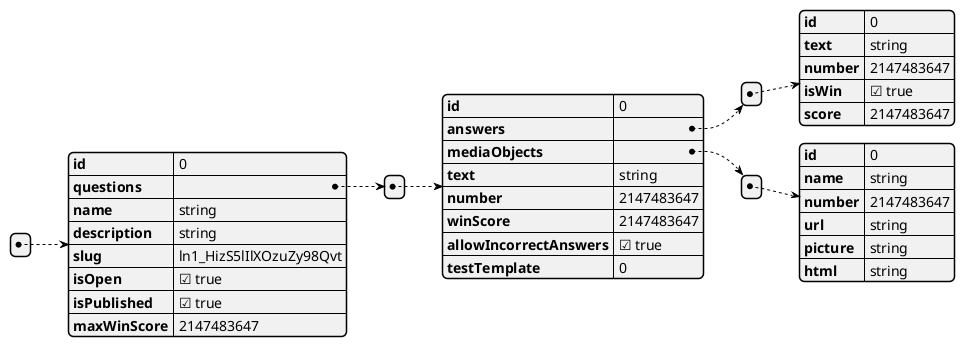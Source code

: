 @startjson
[
  {
    "id": 0,
    "questions": [
      {
        "id": 0,
        "answers": [
          {
            "id": 0,
            "text": "string",
            "number": 2147483647,
            "isWin": true,
            "score": 2147483647
          }
        ],
        "mediaObjects": [
          {
            "id": 0,
            "name": "string",
            "number": 2147483647,
            "url": "string",
            "picture": "string",
            "html": "string"
          }
        ],
        "text": "string",
        "number": 2147483647,
        "winScore": 2147483647,
        "allowIncorrectAnswers": true,
        "testTemplate": 0
      }
    ],
    "name": "string",
    "description": "string",
    "slug": "ln1_HizS5lIlXOzuZy98Qvt",
    "isOpen": true,
    "isPublished": true,
    "maxWinScore": 2147483647
  }
]
@enduml